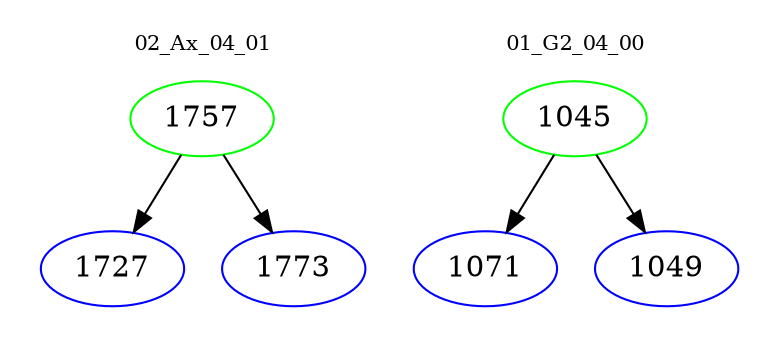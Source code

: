 digraph{
subgraph cluster_0 {
color = white
label = "02_Ax_04_01";
fontsize=10;
T0_1757 [label="1757", color="green"]
T0_1757 -> T0_1727 [color="black"]
T0_1727 [label="1727", color="blue"]
T0_1757 -> T0_1773 [color="black"]
T0_1773 [label="1773", color="blue"]
}
subgraph cluster_1 {
color = white
label = "01_G2_04_00";
fontsize=10;
T1_1045 [label="1045", color="green"]
T1_1045 -> T1_1071 [color="black"]
T1_1071 [label="1071", color="blue"]
T1_1045 -> T1_1049 [color="black"]
T1_1049 [label="1049", color="blue"]
}
}
